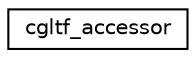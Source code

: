 digraph "Graphical Class Hierarchy"
{
 // LATEX_PDF_SIZE
  edge [fontname="Helvetica",fontsize="10",labelfontname="Helvetica",labelfontsize="10"];
  node [fontname="Helvetica",fontsize="10",shape=record];
  rankdir="LR";
  Node0 [label="cgltf_accessor",height=0.2,width=0.4,color="black", fillcolor="white", style="filled",URL="$structcgltf__accessor.html",tooltip=" "];
}
